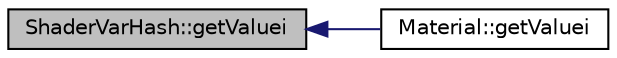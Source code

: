 digraph "ShaderVarHash::getValuei"
{
  edge [fontname="Helvetica",fontsize="10",labelfontname="Helvetica",labelfontsize="10"];
  node [fontname="Helvetica",fontsize="10",shape=record];
  rankdir="LR";
  Node1 [label="ShaderVarHash::getValuei",height=0.2,width=0.4,color="black", fillcolor="grey75", style="filled" fontcolor="black"];
  Node1 -> Node2 [dir="back",color="midnightblue",fontsize="10",style="solid",fontname="Helvetica"];
  Node2 [label="Material::getValuei",height=0.2,width=0.4,color="black", fillcolor="white", style="filled",URL="$class_material.html#a5a9ddeb6d59ebb6c659623e48447707c",tooltip="Returns the value with the specified name to the user. "];
}
